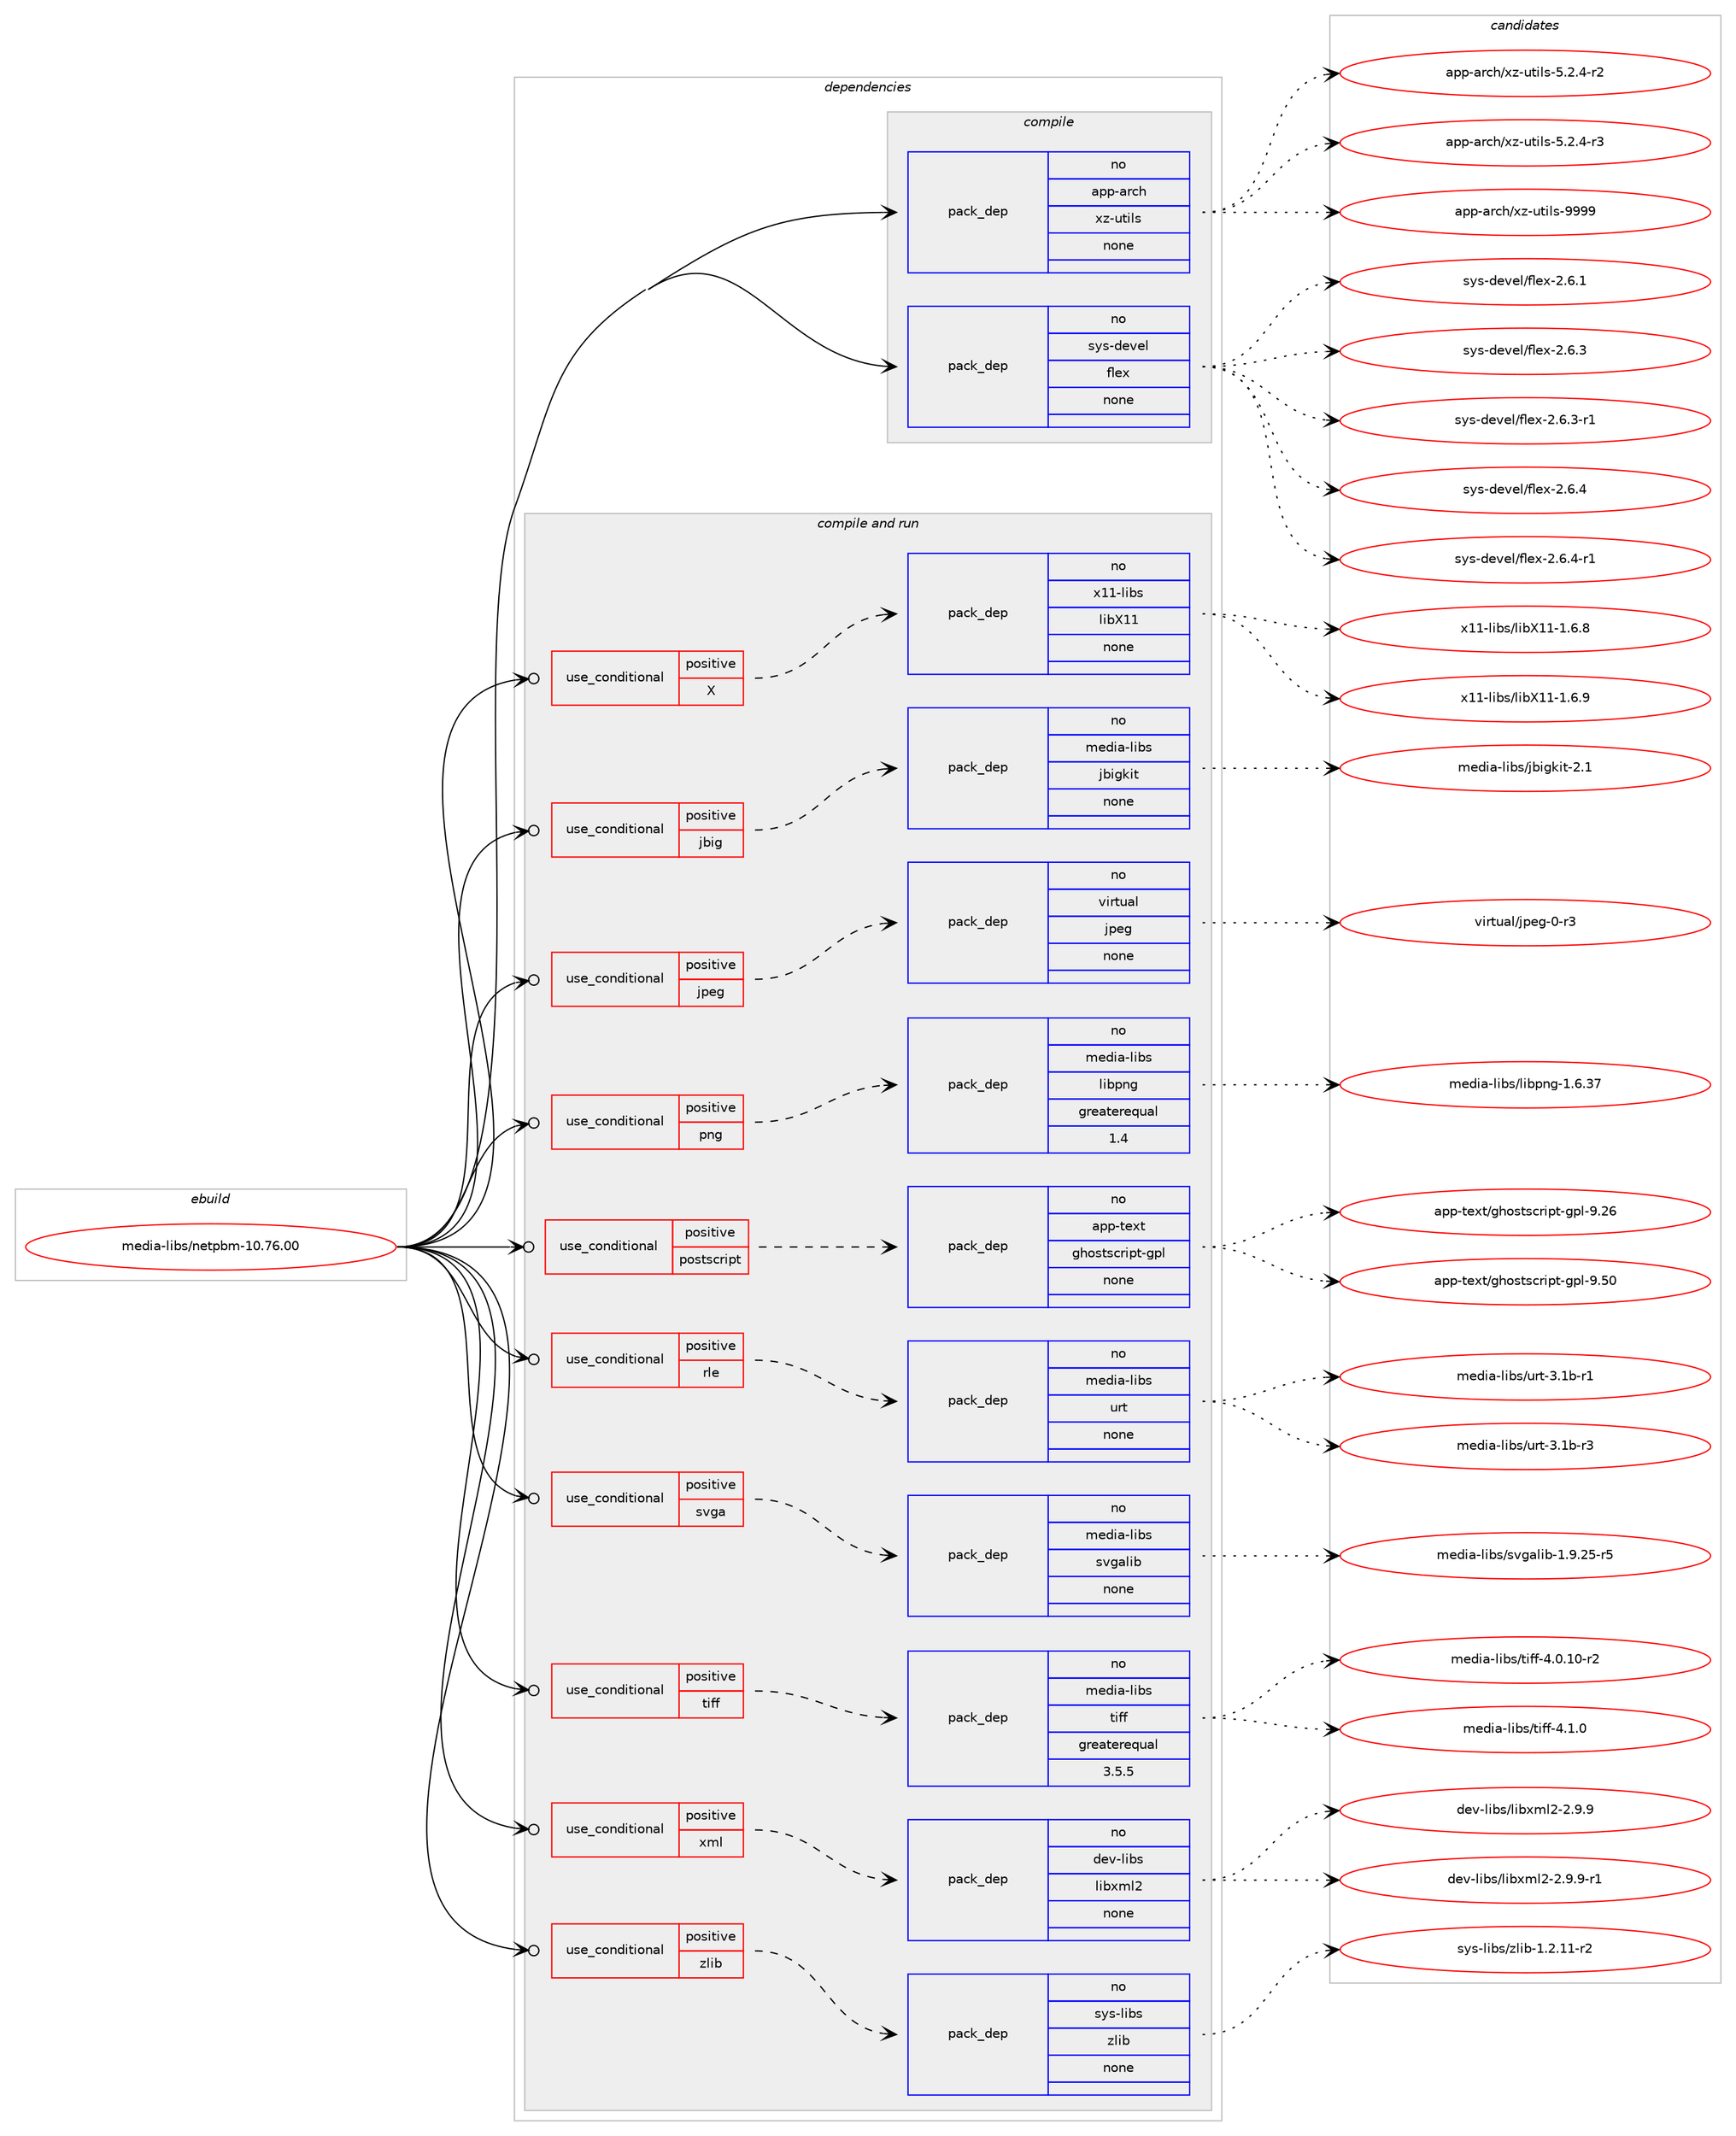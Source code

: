 digraph prolog {

# *************
# Graph options
# *************

newrank=true;
concentrate=true;
compound=true;
graph [rankdir=LR,fontname=Helvetica,fontsize=10,ranksep=1.5];#, ranksep=2.5, nodesep=0.2];
edge  [arrowhead=vee];
node  [fontname=Helvetica,fontsize=10];

# **********
# The ebuild
# **********

subgraph cluster_leftcol {
color=gray;
rank=same;
label=<<i>ebuild</i>>;
id [label="media-libs/netpbm-10.76.00", color=red, width=4, href="../media-libs/netpbm-10.76.00.svg"];
}

# ****************
# The dependencies
# ****************

subgraph cluster_midcol {
color=gray;
label=<<i>dependencies</i>>;
subgraph cluster_compile {
fillcolor="#eeeeee";
style=filled;
label=<<i>compile</i>>;
subgraph pack584233 {
dependency790425 [label=<<TABLE BORDER="0" CELLBORDER="1" CELLSPACING="0" CELLPADDING="4" WIDTH="220"><TR><TD ROWSPAN="6" CELLPADDING="30">pack_dep</TD></TR><TR><TD WIDTH="110">no</TD></TR><TR><TD>app-arch</TD></TR><TR><TD>xz-utils</TD></TR><TR><TD>none</TD></TR><TR><TD></TD></TR></TABLE>>, shape=none, color=blue];
}
id:e -> dependency790425:w [weight=20,style="solid",arrowhead="vee"];
subgraph pack584234 {
dependency790426 [label=<<TABLE BORDER="0" CELLBORDER="1" CELLSPACING="0" CELLPADDING="4" WIDTH="220"><TR><TD ROWSPAN="6" CELLPADDING="30">pack_dep</TD></TR><TR><TD WIDTH="110">no</TD></TR><TR><TD>sys-devel</TD></TR><TR><TD>flex</TD></TR><TR><TD>none</TD></TR><TR><TD></TD></TR></TABLE>>, shape=none, color=blue];
}
id:e -> dependency790426:w [weight=20,style="solid",arrowhead="vee"];
}
subgraph cluster_compileandrun {
fillcolor="#eeeeee";
style=filled;
label=<<i>compile and run</i>>;
subgraph cond192379 {
dependency790427 [label=<<TABLE BORDER="0" CELLBORDER="1" CELLSPACING="0" CELLPADDING="4"><TR><TD ROWSPAN="3" CELLPADDING="10">use_conditional</TD></TR><TR><TD>positive</TD></TR><TR><TD>X</TD></TR></TABLE>>, shape=none, color=red];
subgraph pack584235 {
dependency790428 [label=<<TABLE BORDER="0" CELLBORDER="1" CELLSPACING="0" CELLPADDING="4" WIDTH="220"><TR><TD ROWSPAN="6" CELLPADDING="30">pack_dep</TD></TR><TR><TD WIDTH="110">no</TD></TR><TR><TD>x11-libs</TD></TR><TR><TD>libX11</TD></TR><TR><TD>none</TD></TR><TR><TD></TD></TR></TABLE>>, shape=none, color=blue];
}
dependency790427:e -> dependency790428:w [weight=20,style="dashed",arrowhead="vee"];
}
id:e -> dependency790427:w [weight=20,style="solid",arrowhead="odotvee"];
subgraph cond192380 {
dependency790429 [label=<<TABLE BORDER="0" CELLBORDER="1" CELLSPACING="0" CELLPADDING="4"><TR><TD ROWSPAN="3" CELLPADDING="10">use_conditional</TD></TR><TR><TD>positive</TD></TR><TR><TD>jbig</TD></TR></TABLE>>, shape=none, color=red];
subgraph pack584236 {
dependency790430 [label=<<TABLE BORDER="0" CELLBORDER="1" CELLSPACING="0" CELLPADDING="4" WIDTH="220"><TR><TD ROWSPAN="6" CELLPADDING="30">pack_dep</TD></TR><TR><TD WIDTH="110">no</TD></TR><TR><TD>media-libs</TD></TR><TR><TD>jbigkit</TD></TR><TR><TD>none</TD></TR><TR><TD></TD></TR></TABLE>>, shape=none, color=blue];
}
dependency790429:e -> dependency790430:w [weight=20,style="dashed",arrowhead="vee"];
}
id:e -> dependency790429:w [weight=20,style="solid",arrowhead="odotvee"];
subgraph cond192381 {
dependency790431 [label=<<TABLE BORDER="0" CELLBORDER="1" CELLSPACING="0" CELLPADDING="4"><TR><TD ROWSPAN="3" CELLPADDING="10">use_conditional</TD></TR><TR><TD>positive</TD></TR><TR><TD>jpeg</TD></TR></TABLE>>, shape=none, color=red];
subgraph pack584237 {
dependency790432 [label=<<TABLE BORDER="0" CELLBORDER="1" CELLSPACING="0" CELLPADDING="4" WIDTH="220"><TR><TD ROWSPAN="6" CELLPADDING="30">pack_dep</TD></TR><TR><TD WIDTH="110">no</TD></TR><TR><TD>virtual</TD></TR><TR><TD>jpeg</TD></TR><TR><TD>none</TD></TR><TR><TD></TD></TR></TABLE>>, shape=none, color=blue];
}
dependency790431:e -> dependency790432:w [weight=20,style="dashed",arrowhead="vee"];
}
id:e -> dependency790431:w [weight=20,style="solid",arrowhead="odotvee"];
subgraph cond192382 {
dependency790433 [label=<<TABLE BORDER="0" CELLBORDER="1" CELLSPACING="0" CELLPADDING="4"><TR><TD ROWSPAN="3" CELLPADDING="10">use_conditional</TD></TR><TR><TD>positive</TD></TR><TR><TD>png</TD></TR></TABLE>>, shape=none, color=red];
subgraph pack584238 {
dependency790434 [label=<<TABLE BORDER="0" CELLBORDER="1" CELLSPACING="0" CELLPADDING="4" WIDTH="220"><TR><TD ROWSPAN="6" CELLPADDING="30">pack_dep</TD></TR><TR><TD WIDTH="110">no</TD></TR><TR><TD>media-libs</TD></TR><TR><TD>libpng</TD></TR><TR><TD>greaterequal</TD></TR><TR><TD>1.4</TD></TR></TABLE>>, shape=none, color=blue];
}
dependency790433:e -> dependency790434:w [weight=20,style="dashed",arrowhead="vee"];
}
id:e -> dependency790433:w [weight=20,style="solid",arrowhead="odotvee"];
subgraph cond192383 {
dependency790435 [label=<<TABLE BORDER="0" CELLBORDER="1" CELLSPACING="0" CELLPADDING="4"><TR><TD ROWSPAN="3" CELLPADDING="10">use_conditional</TD></TR><TR><TD>positive</TD></TR><TR><TD>postscript</TD></TR></TABLE>>, shape=none, color=red];
subgraph pack584239 {
dependency790436 [label=<<TABLE BORDER="0" CELLBORDER="1" CELLSPACING="0" CELLPADDING="4" WIDTH="220"><TR><TD ROWSPAN="6" CELLPADDING="30">pack_dep</TD></TR><TR><TD WIDTH="110">no</TD></TR><TR><TD>app-text</TD></TR><TR><TD>ghostscript-gpl</TD></TR><TR><TD>none</TD></TR><TR><TD></TD></TR></TABLE>>, shape=none, color=blue];
}
dependency790435:e -> dependency790436:w [weight=20,style="dashed",arrowhead="vee"];
}
id:e -> dependency790435:w [weight=20,style="solid",arrowhead="odotvee"];
subgraph cond192384 {
dependency790437 [label=<<TABLE BORDER="0" CELLBORDER="1" CELLSPACING="0" CELLPADDING="4"><TR><TD ROWSPAN="3" CELLPADDING="10">use_conditional</TD></TR><TR><TD>positive</TD></TR><TR><TD>rle</TD></TR></TABLE>>, shape=none, color=red];
subgraph pack584240 {
dependency790438 [label=<<TABLE BORDER="0" CELLBORDER="1" CELLSPACING="0" CELLPADDING="4" WIDTH="220"><TR><TD ROWSPAN="6" CELLPADDING="30">pack_dep</TD></TR><TR><TD WIDTH="110">no</TD></TR><TR><TD>media-libs</TD></TR><TR><TD>urt</TD></TR><TR><TD>none</TD></TR><TR><TD></TD></TR></TABLE>>, shape=none, color=blue];
}
dependency790437:e -> dependency790438:w [weight=20,style="dashed",arrowhead="vee"];
}
id:e -> dependency790437:w [weight=20,style="solid",arrowhead="odotvee"];
subgraph cond192385 {
dependency790439 [label=<<TABLE BORDER="0" CELLBORDER="1" CELLSPACING="0" CELLPADDING="4"><TR><TD ROWSPAN="3" CELLPADDING="10">use_conditional</TD></TR><TR><TD>positive</TD></TR><TR><TD>svga</TD></TR></TABLE>>, shape=none, color=red];
subgraph pack584241 {
dependency790440 [label=<<TABLE BORDER="0" CELLBORDER="1" CELLSPACING="0" CELLPADDING="4" WIDTH="220"><TR><TD ROWSPAN="6" CELLPADDING="30">pack_dep</TD></TR><TR><TD WIDTH="110">no</TD></TR><TR><TD>media-libs</TD></TR><TR><TD>svgalib</TD></TR><TR><TD>none</TD></TR><TR><TD></TD></TR></TABLE>>, shape=none, color=blue];
}
dependency790439:e -> dependency790440:w [weight=20,style="dashed",arrowhead="vee"];
}
id:e -> dependency790439:w [weight=20,style="solid",arrowhead="odotvee"];
subgraph cond192386 {
dependency790441 [label=<<TABLE BORDER="0" CELLBORDER="1" CELLSPACING="0" CELLPADDING="4"><TR><TD ROWSPAN="3" CELLPADDING="10">use_conditional</TD></TR><TR><TD>positive</TD></TR><TR><TD>tiff</TD></TR></TABLE>>, shape=none, color=red];
subgraph pack584242 {
dependency790442 [label=<<TABLE BORDER="0" CELLBORDER="1" CELLSPACING="0" CELLPADDING="4" WIDTH="220"><TR><TD ROWSPAN="6" CELLPADDING="30">pack_dep</TD></TR><TR><TD WIDTH="110">no</TD></TR><TR><TD>media-libs</TD></TR><TR><TD>tiff</TD></TR><TR><TD>greaterequal</TD></TR><TR><TD>3.5.5</TD></TR></TABLE>>, shape=none, color=blue];
}
dependency790441:e -> dependency790442:w [weight=20,style="dashed",arrowhead="vee"];
}
id:e -> dependency790441:w [weight=20,style="solid",arrowhead="odotvee"];
subgraph cond192387 {
dependency790443 [label=<<TABLE BORDER="0" CELLBORDER="1" CELLSPACING="0" CELLPADDING="4"><TR><TD ROWSPAN="3" CELLPADDING="10">use_conditional</TD></TR><TR><TD>positive</TD></TR><TR><TD>xml</TD></TR></TABLE>>, shape=none, color=red];
subgraph pack584243 {
dependency790444 [label=<<TABLE BORDER="0" CELLBORDER="1" CELLSPACING="0" CELLPADDING="4" WIDTH="220"><TR><TD ROWSPAN="6" CELLPADDING="30">pack_dep</TD></TR><TR><TD WIDTH="110">no</TD></TR><TR><TD>dev-libs</TD></TR><TR><TD>libxml2</TD></TR><TR><TD>none</TD></TR><TR><TD></TD></TR></TABLE>>, shape=none, color=blue];
}
dependency790443:e -> dependency790444:w [weight=20,style="dashed",arrowhead="vee"];
}
id:e -> dependency790443:w [weight=20,style="solid",arrowhead="odotvee"];
subgraph cond192388 {
dependency790445 [label=<<TABLE BORDER="0" CELLBORDER="1" CELLSPACING="0" CELLPADDING="4"><TR><TD ROWSPAN="3" CELLPADDING="10">use_conditional</TD></TR><TR><TD>positive</TD></TR><TR><TD>zlib</TD></TR></TABLE>>, shape=none, color=red];
subgraph pack584244 {
dependency790446 [label=<<TABLE BORDER="0" CELLBORDER="1" CELLSPACING="0" CELLPADDING="4" WIDTH="220"><TR><TD ROWSPAN="6" CELLPADDING="30">pack_dep</TD></TR><TR><TD WIDTH="110">no</TD></TR><TR><TD>sys-libs</TD></TR><TR><TD>zlib</TD></TR><TR><TD>none</TD></TR><TR><TD></TD></TR></TABLE>>, shape=none, color=blue];
}
dependency790445:e -> dependency790446:w [weight=20,style="dashed",arrowhead="vee"];
}
id:e -> dependency790445:w [weight=20,style="solid",arrowhead="odotvee"];
}
subgraph cluster_run {
fillcolor="#eeeeee";
style=filled;
label=<<i>run</i>>;
}
}

# **************
# The candidates
# **************

subgraph cluster_choices {
rank=same;
color=gray;
label=<<i>candidates</i>>;

subgraph choice584233 {
color=black;
nodesep=1;
choice9711211245971149910447120122451171161051081154553465046524511450 [label="app-arch/xz-utils-5.2.4-r2", color=red, width=4,href="../app-arch/xz-utils-5.2.4-r2.svg"];
choice9711211245971149910447120122451171161051081154553465046524511451 [label="app-arch/xz-utils-5.2.4-r3", color=red, width=4,href="../app-arch/xz-utils-5.2.4-r3.svg"];
choice9711211245971149910447120122451171161051081154557575757 [label="app-arch/xz-utils-9999", color=red, width=4,href="../app-arch/xz-utils-9999.svg"];
dependency790425:e -> choice9711211245971149910447120122451171161051081154553465046524511450:w [style=dotted,weight="100"];
dependency790425:e -> choice9711211245971149910447120122451171161051081154553465046524511451:w [style=dotted,weight="100"];
dependency790425:e -> choice9711211245971149910447120122451171161051081154557575757:w [style=dotted,weight="100"];
}
subgraph choice584234 {
color=black;
nodesep=1;
choice1151211154510010111810110847102108101120455046544649 [label="sys-devel/flex-2.6.1", color=red, width=4,href="../sys-devel/flex-2.6.1.svg"];
choice1151211154510010111810110847102108101120455046544651 [label="sys-devel/flex-2.6.3", color=red, width=4,href="../sys-devel/flex-2.6.3.svg"];
choice11512111545100101118101108471021081011204550465446514511449 [label="sys-devel/flex-2.6.3-r1", color=red, width=4,href="../sys-devel/flex-2.6.3-r1.svg"];
choice1151211154510010111810110847102108101120455046544652 [label="sys-devel/flex-2.6.4", color=red, width=4,href="../sys-devel/flex-2.6.4.svg"];
choice11512111545100101118101108471021081011204550465446524511449 [label="sys-devel/flex-2.6.4-r1", color=red, width=4,href="../sys-devel/flex-2.6.4-r1.svg"];
dependency790426:e -> choice1151211154510010111810110847102108101120455046544649:w [style=dotted,weight="100"];
dependency790426:e -> choice1151211154510010111810110847102108101120455046544651:w [style=dotted,weight="100"];
dependency790426:e -> choice11512111545100101118101108471021081011204550465446514511449:w [style=dotted,weight="100"];
dependency790426:e -> choice1151211154510010111810110847102108101120455046544652:w [style=dotted,weight="100"];
dependency790426:e -> choice11512111545100101118101108471021081011204550465446524511449:w [style=dotted,weight="100"];
}
subgraph choice584235 {
color=black;
nodesep=1;
choice120494945108105981154710810598884949454946544656 [label="x11-libs/libX11-1.6.8", color=red, width=4,href="../x11-libs/libX11-1.6.8.svg"];
choice120494945108105981154710810598884949454946544657 [label="x11-libs/libX11-1.6.9", color=red, width=4,href="../x11-libs/libX11-1.6.9.svg"];
dependency790428:e -> choice120494945108105981154710810598884949454946544656:w [style=dotted,weight="100"];
dependency790428:e -> choice120494945108105981154710810598884949454946544657:w [style=dotted,weight="100"];
}
subgraph choice584236 {
color=black;
nodesep=1;
choice109101100105974510810598115471069810510310710511645504649 [label="media-libs/jbigkit-2.1", color=red, width=4,href="../media-libs/jbigkit-2.1.svg"];
dependency790430:e -> choice109101100105974510810598115471069810510310710511645504649:w [style=dotted,weight="100"];
}
subgraph choice584237 {
color=black;
nodesep=1;
choice118105114116117971084710611210110345484511451 [label="virtual/jpeg-0-r3", color=red, width=4,href="../virtual/jpeg-0-r3.svg"];
dependency790432:e -> choice118105114116117971084710611210110345484511451:w [style=dotted,weight="100"];
}
subgraph choice584238 {
color=black;
nodesep=1;
choice109101100105974510810598115471081059811211010345494654465155 [label="media-libs/libpng-1.6.37", color=red, width=4,href="../media-libs/libpng-1.6.37.svg"];
dependency790434:e -> choice109101100105974510810598115471081059811211010345494654465155:w [style=dotted,weight="100"];
}
subgraph choice584239 {
color=black;
nodesep=1;
choice97112112451161011201164710310411111511611599114105112116451031121084557465054 [label="app-text/ghostscript-gpl-9.26", color=red, width=4,href="../app-text/ghostscript-gpl-9.26.svg"];
choice97112112451161011201164710310411111511611599114105112116451031121084557465348 [label="app-text/ghostscript-gpl-9.50", color=red, width=4,href="../app-text/ghostscript-gpl-9.50.svg"];
dependency790436:e -> choice97112112451161011201164710310411111511611599114105112116451031121084557465054:w [style=dotted,weight="100"];
dependency790436:e -> choice97112112451161011201164710310411111511611599114105112116451031121084557465348:w [style=dotted,weight="100"];
}
subgraph choice584240 {
color=black;
nodesep=1;
choice1091011001059745108105981154711711411645514649984511449 [label="media-libs/urt-3.1b-r1", color=red, width=4,href="../media-libs/urt-3.1b-r1.svg"];
choice1091011001059745108105981154711711411645514649984511451 [label="media-libs/urt-3.1b-r3", color=red, width=4,href="../media-libs/urt-3.1b-r3.svg"];
dependency790438:e -> choice1091011001059745108105981154711711411645514649984511449:w [style=dotted,weight="100"];
dependency790438:e -> choice1091011001059745108105981154711711411645514649984511451:w [style=dotted,weight="100"];
}
subgraph choice584241 {
color=black;
nodesep=1;
choice109101100105974510810598115471151181039710810598454946574650534511453 [label="media-libs/svgalib-1.9.25-r5", color=red, width=4,href="../media-libs/svgalib-1.9.25-r5.svg"];
dependency790440:e -> choice109101100105974510810598115471151181039710810598454946574650534511453:w [style=dotted,weight="100"];
}
subgraph choice584242 {
color=black;
nodesep=1;
choice10910110010597451081059811547116105102102455246484649484511450 [label="media-libs/tiff-4.0.10-r2", color=red, width=4,href="../media-libs/tiff-4.0.10-r2.svg"];
choice10910110010597451081059811547116105102102455246494648 [label="media-libs/tiff-4.1.0", color=red, width=4,href="../media-libs/tiff-4.1.0.svg"];
dependency790442:e -> choice10910110010597451081059811547116105102102455246484649484511450:w [style=dotted,weight="100"];
dependency790442:e -> choice10910110010597451081059811547116105102102455246494648:w [style=dotted,weight="100"];
}
subgraph choice584243 {
color=black;
nodesep=1;
choice1001011184510810598115471081059812010910850455046574657 [label="dev-libs/libxml2-2.9.9", color=red, width=4,href="../dev-libs/libxml2-2.9.9.svg"];
choice10010111845108105981154710810598120109108504550465746574511449 [label="dev-libs/libxml2-2.9.9-r1", color=red, width=4,href="../dev-libs/libxml2-2.9.9-r1.svg"];
dependency790444:e -> choice1001011184510810598115471081059812010910850455046574657:w [style=dotted,weight="100"];
dependency790444:e -> choice10010111845108105981154710810598120109108504550465746574511449:w [style=dotted,weight="100"];
}
subgraph choice584244 {
color=black;
nodesep=1;
choice11512111545108105981154712210810598454946504649494511450 [label="sys-libs/zlib-1.2.11-r2", color=red, width=4,href="../sys-libs/zlib-1.2.11-r2.svg"];
dependency790446:e -> choice11512111545108105981154712210810598454946504649494511450:w [style=dotted,weight="100"];
}
}

}
